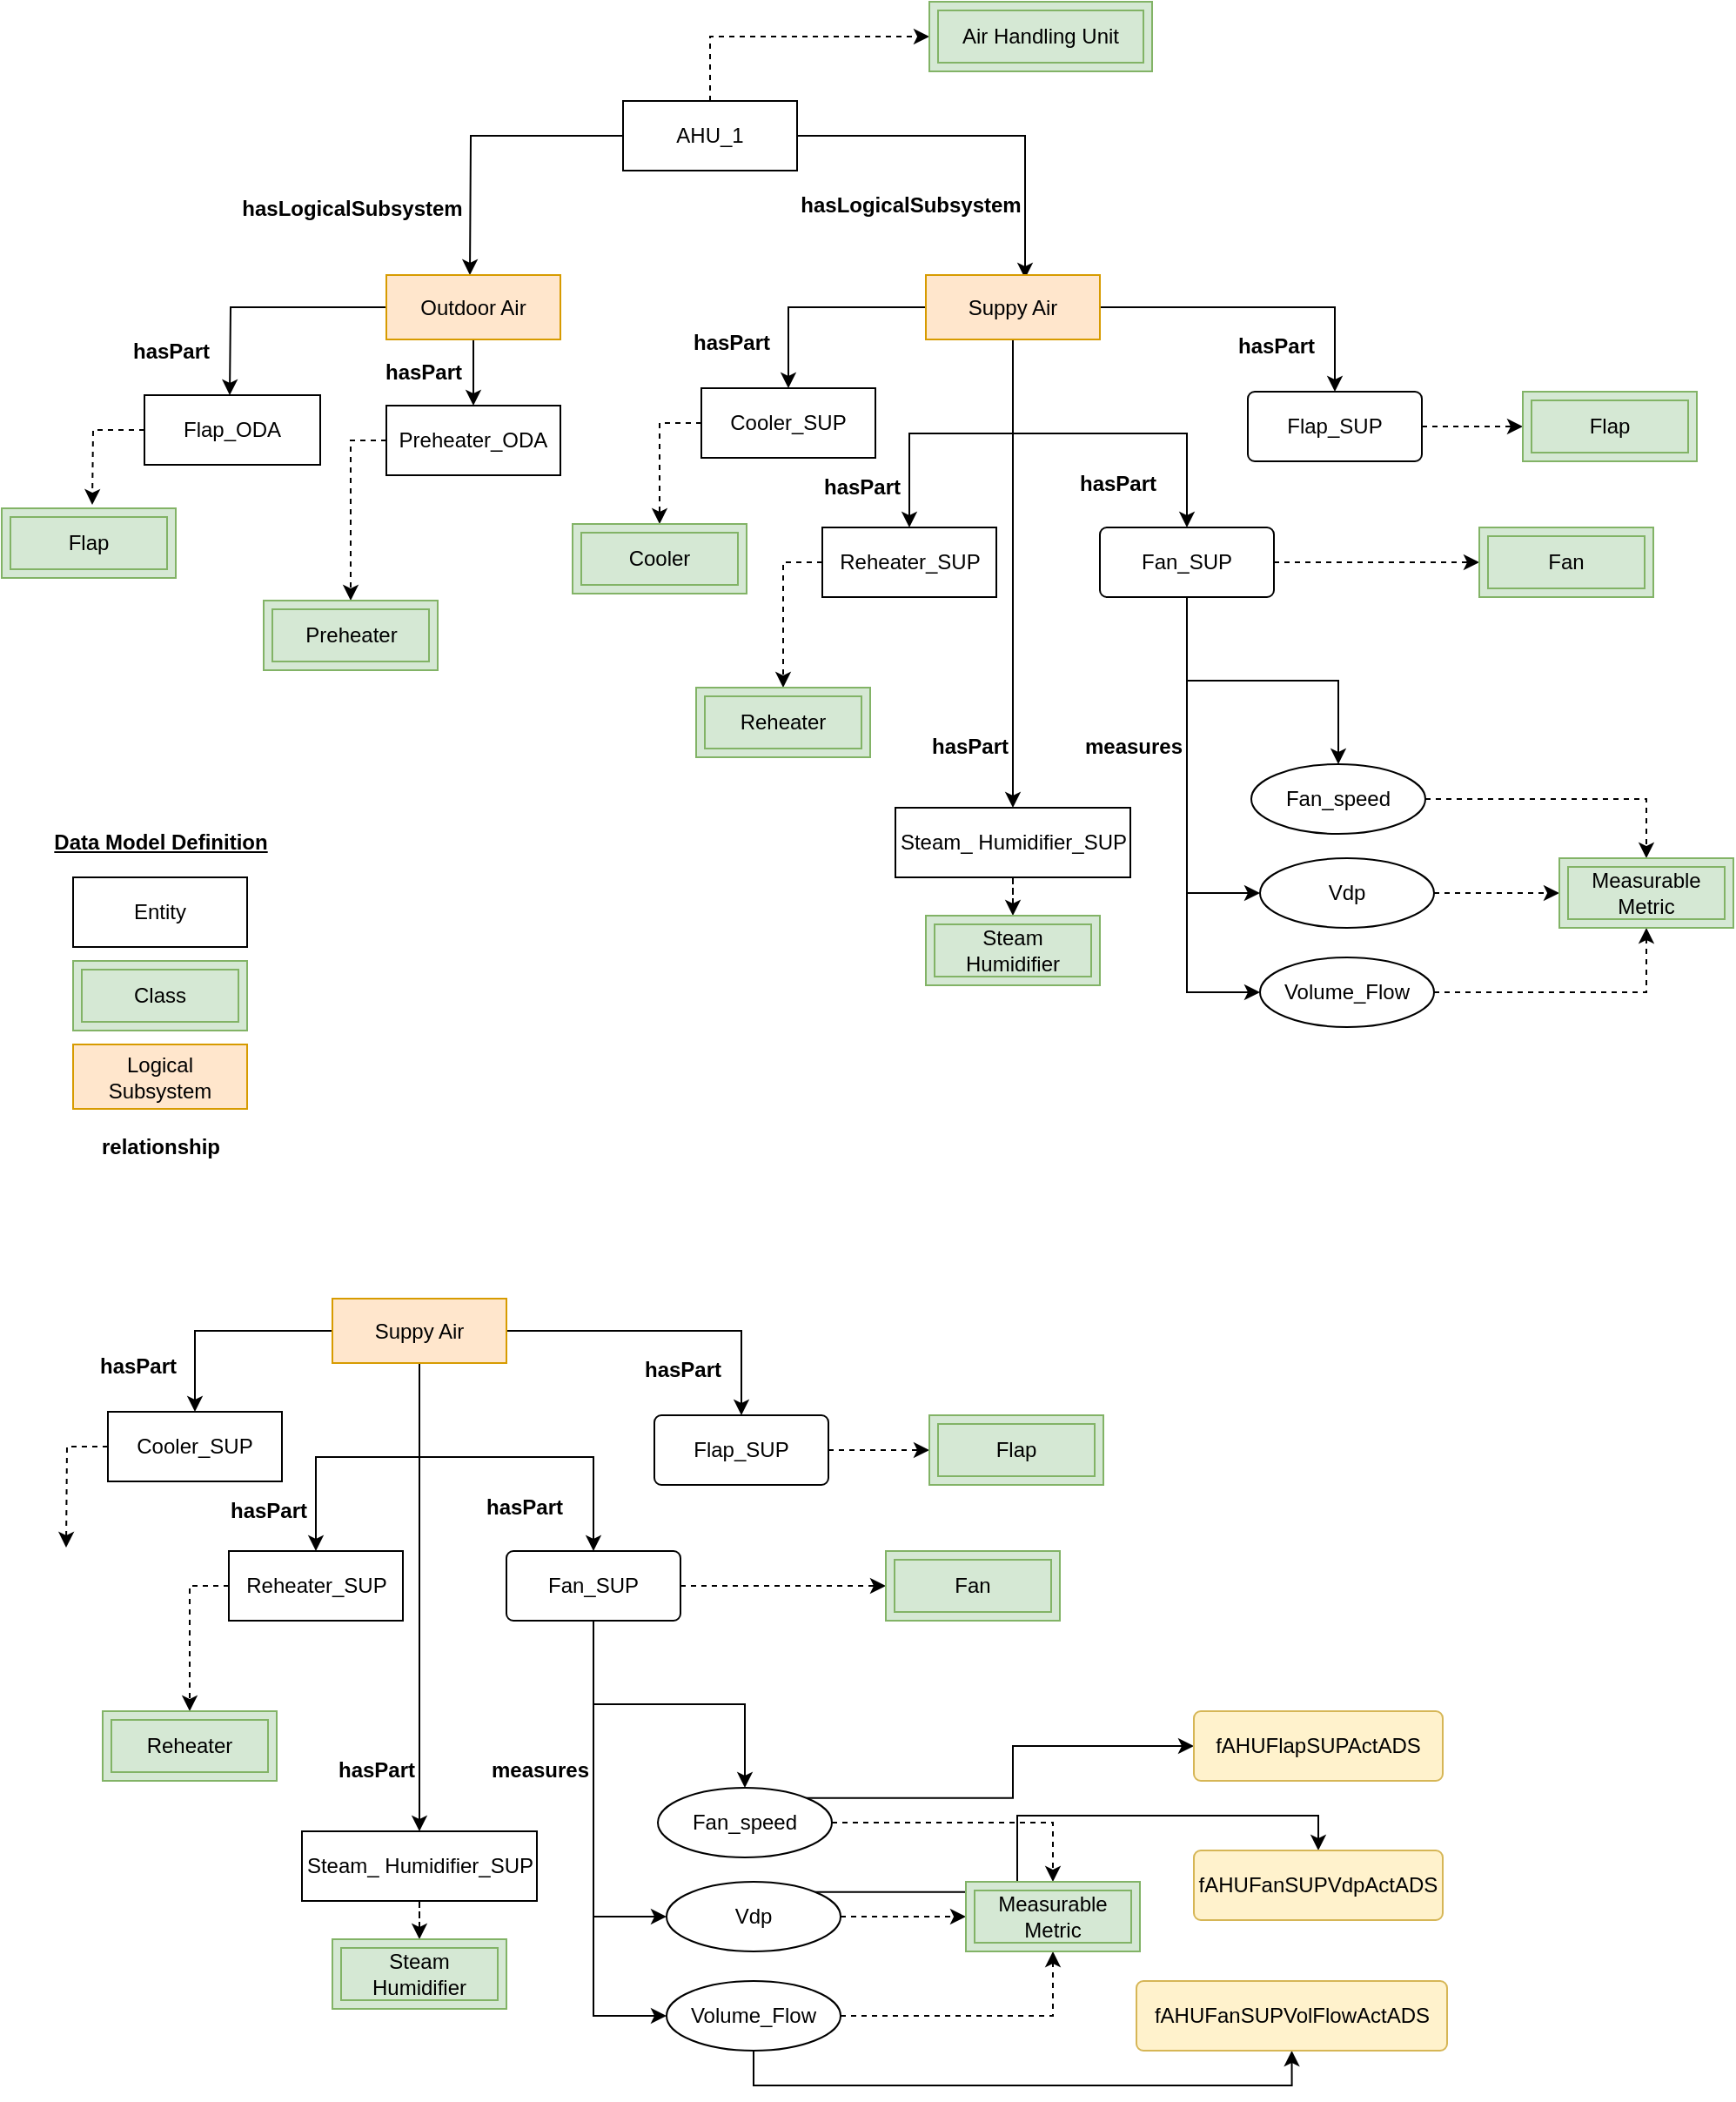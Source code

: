 <mxfile version="21.8.2" type="device">
  <diagram id="R2lEEEUBdFMjLlhIrx00" name="Page-1">
    <mxGraphModel dx="1362" dy="795" grid="0" gridSize="10" guides="1" tooltips="1" connect="1" arrows="1" fold="1" page="1" pageScale="1" pageWidth="850" pageHeight="1100" math="0" shadow="0" extFonts="Permanent Marker^https://fonts.googleapis.com/css?family=Permanent+Marker">
      <root>
        <mxCell id="0" />
        <mxCell id="1" parent="0" />
        <mxCell id="O1JRwv6chI0P2apyFOL--3" style="edgeStyle=orthogonalEdgeStyle;rounded=0;orthogonalLoop=1;jettySize=auto;html=1;" edge="1" parent="1" source="O1JRwv6chI0P2apyFOL--2">
          <mxGeometry relative="1" as="geometry">
            <mxPoint x="307" y="324" as="targetPoint" />
          </mxGeometry>
        </mxCell>
        <mxCell id="O1JRwv6chI0P2apyFOL--17" style="edgeStyle=orthogonalEdgeStyle;rounded=0;orthogonalLoop=1;jettySize=auto;html=1;entryX=0.57;entryY=0.054;entryDx=0;entryDy=0;entryPerimeter=0;" edge="1" parent="1" source="O1JRwv6chI0P2apyFOL--2" target="O1JRwv6chI0P2apyFOL--18">
          <mxGeometry relative="1" as="geometry">
            <mxPoint x="628" y="316" as="targetPoint" />
          </mxGeometry>
        </mxCell>
        <mxCell id="O1JRwv6chI0P2apyFOL--40" style="edgeStyle=orthogonalEdgeStyle;rounded=0;orthogonalLoop=1;jettySize=auto;html=1;exitX=0.5;exitY=0;exitDx=0;exitDy=0;entryX=0;entryY=0.5;entryDx=0;entryDy=0;dashed=1;" edge="1" parent="1" source="O1JRwv6chI0P2apyFOL--2" target="O1JRwv6chI0P2apyFOL--5">
          <mxGeometry relative="1" as="geometry" />
        </mxCell>
        <mxCell id="O1JRwv6chI0P2apyFOL--2" value="AHU_1" style="whiteSpace=wrap;html=1;align=center;" vertex="1" parent="1">
          <mxGeometry x="395" y="224" width="100" height="40" as="geometry" />
        </mxCell>
        <mxCell id="O1JRwv6chI0P2apyFOL--5" value="Air Handling Unit" style="shape=ext;margin=3;double=1;whiteSpace=wrap;html=1;align=center;fillColor=#d5e8d4;strokeColor=#82b366;" vertex="1" parent="1">
          <mxGeometry x="571" y="167" width="128" height="40" as="geometry" />
        </mxCell>
        <mxCell id="O1JRwv6chI0P2apyFOL--7" value="&lt;div&gt;&lt;b&gt;hasLogicalSubsystem&lt;/b&gt;&lt;/div&gt;" style="text;html=1;align=center;verticalAlign=middle;resizable=0;points=[];autosize=1;strokeColor=none;fillColor=none;" vertex="1" parent="1">
          <mxGeometry x="167" y="273" width="144" height="26" as="geometry" />
        </mxCell>
        <mxCell id="O1JRwv6chI0P2apyFOL--9" style="edgeStyle=orthogonalEdgeStyle;rounded=0;orthogonalLoop=1;jettySize=auto;html=1;" edge="1" parent="1" source="O1JRwv6chI0P2apyFOL--8">
          <mxGeometry relative="1" as="geometry">
            <mxPoint x="169" y="393" as="targetPoint" />
          </mxGeometry>
        </mxCell>
        <mxCell id="O1JRwv6chI0P2apyFOL--13" style="edgeStyle=orthogonalEdgeStyle;rounded=0;orthogonalLoop=1;jettySize=auto;html=1;" edge="1" parent="1" source="O1JRwv6chI0P2apyFOL--8" target="O1JRwv6chI0P2apyFOL--14">
          <mxGeometry relative="1" as="geometry">
            <mxPoint x="309" y="389" as="targetPoint" />
          </mxGeometry>
        </mxCell>
        <mxCell id="O1JRwv6chI0P2apyFOL--8" value="Outdoor Air" style="whiteSpace=wrap;html=1;align=center;fillColor=#ffe6cc;strokeColor=#d79b00;" vertex="1" parent="1">
          <mxGeometry x="259" y="324" width="100" height="37" as="geometry" />
        </mxCell>
        <mxCell id="O1JRwv6chI0P2apyFOL--22" style="edgeStyle=orthogonalEdgeStyle;rounded=0;orthogonalLoop=1;jettySize=auto;html=1;dashed=1;" edge="1" parent="1" source="O1JRwv6chI0P2apyFOL--10">
          <mxGeometry relative="1" as="geometry">
            <mxPoint x="90" y="456" as="targetPoint" />
          </mxGeometry>
        </mxCell>
        <mxCell id="O1JRwv6chI0P2apyFOL--10" value="&lt;div&gt;Flap_ODA&lt;/div&gt;" style="whiteSpace=wrap;html=1;align=center;" vertex="1" parent="1">
          <mxGeometry x="120" y="393" width="101" height="40" as="geometry" />
        </mxCell>
        <mxCell id="O1JRwv6chI0P2apyFOL--39" style="edgeStyle=orthogonalEdgeStyle;rounded=0;orthogonalLoop=1;jettySize=auto;html=1;exitX=0;exitY=0.5;exitDx=0;exitDy=0;dashed=1;" edge="1" parent="1" source="O1JRwv6chI0P2apyFOL--14" target="O1JRwv6chI0P2apyFOL--34">
          <mxGeometry relative="1" as="geometry" />
        </mxCell>
        <mxCell id="O1JRwv6chI0P2apyFOL--14" value="Preheater_ODA" style="whiteSpace=wrap;html=1;align=center;" vertex="1" parent="1">
          <mxGeometry x="259" y="399" width="100" height="40" as="geometry" />
        </mxCell>
        <mxCell id="O1JRwv6chI0P2apyFOL--15" value="&lt;div&gt;&lt;b&gt;hasPart&lt;/b&gt;&lt;/div&gt;" style="text;html=1;align=center;verticalAlign=middle;resizable=0;points=[];autosize=1;strokeColor=none;fillColor=none;" vertex="1" parent="1">
          <mxGeometry x="104" y="355" width="62" height="26" as="geometry" />
        </mxCell>
        <mxCell id="O1JRwv6chI0P2apyFOL--16" value="&lt;div&gt;&lt;b&gt;hasPart&lt;/b&gt;&lt;/div&gt;" style="text;html=1;align=center;verticalAlign=middle;resizable=0;points=[];autosize=1;strokeColor=none;fillColor=none;" vertex="1" parent="1">
          <mxGeometry x="249" y="367" width="62" height="26" as="geometry" />
        </mxCell>
        <mxCell id="O1JRwv6chI0P2apyFOL--24" style="edgeStyle=orthogonalEdgeStyle;rounded=0;orthogonalLoop=1;jettySize=auto;html=1;" edge="1" parent="1" source="O1JRwv6chI0P2apyFOL--18" target="O1JRwv6chI0P2apyFOL--25">
          <mxGeometry relative="1" as="geometry">
            <mxPoint x="493" y="384" as="targetPoint" />
          </mxGeometry>
        </mxCell>
        <mxCell id="O1JRwv6chI0P2apyFOL--26" style="edgeStyle=orthogonalEdgeStyle;rounded=0;orthogonalLoop=1;jettySize=auto;html=1;" edge="1" parent="1" source="O1JRwv6chI0P2apyFOL--18" target="O1JRwv6chI0P2apyFOL--27">
          <mxGeometry relative="1" as="geometry">
            <mxPoint x="571" y="440" as="targetPoint" />
          </mxGeometry>
        </mxCell>
        <mxCell id="O1JRwv6chI0P2apyFOL--28" style="edgeStyle=orthogonalEdgeStyle;rounded=0;orthogonalLoop=1;jettySize=auto;html=1;" edge="1" parent="1" source="O1JRwv6chI0P2apyFOL--18" target="O1JRwv6chI0P2apyFOL--29">
          <mxGeometry relative="1" as="geometry">
            <mxPoint x="701" y="420" as="targetPoint" />
          </mxGeometry>
        </mxCell>
        <mxCell id="O1JRwv6chI0P2apyFOL--30" style="edgeStyle=orthogonalEdgeStyle;rounded=0;orthogonalLoop=1;jettySize=auto;html=1;" edge="1" parent="1" source="O1JRwv6chI0P2apyFOL--18" target="O1JRwv6chI0P2apyFOL--31">
          <mxGeometry relative="1" as="geometry">
            <mxPoint x="782" y="485" as="targetPoint" />
          </mxGeometry>
        </mxCell>
        <mxCell id="O1JRwv6chI0P2apyFOL--45" style="edgeStyle=orthogonalEdgeStyle;rounded=0;orthogonalLoop=1;jettySize=auto;html=1;" edge="1" parent="1" source="O1JRwv6chI0P2apyFOL--18" target="O1JRwv6chI0P2apyFOL--46">
          <mxGeometry relative="1" as="geometry">
            <mxPoint x="619" y="607" as="targetPoint" />
          </mxGeometry>
        </mxCell>
        <mxCell id="O1JRwv6chI0P2apyFOL--18" value="Suppy Air" style="whiteSpace=wrap;html=1;align=center;fillColor=#ffe6cc;strokeColor=#d79b00;" vertex="1" parent="1">
          <mxGeometry x="569" y="324" width="100" height="37" as="geometry" />
        </mxCell>
        <mxCell id="O1JRwv6chI0P2apyFOL--19" value="&lt;div&gt;&lt;b&gt;hasLogicalSubsystem&lt;/b&gt;&lt;/div&gt;" style="text;html=1;align=center;verticalAlign=middle;resizable=0;points=[];autosize=1;strokeColor=none;fillColor=none;" vertex="1" parent="1">
          <mxGeometry x="488" y="271" width="144" height="26" as="geometry" />
        </mxCell>
        <mxCell id="O1JRwv6chI0P2apyFOL--21" value="Flap" style="shape=ext;margin=3;double=1;whiteSpace=wrap;html=1;align=center;fillColor=#d5e8d4;strokeColor=#82b366;" vertex="1" parent="1">
          <mxGeometry x="38" y="458" width="100" height="40" as="geometry" />
        </mxCell>
        <mxCell id="O1JRwv6chI0P2apyFOL--48" style="edgeStyle=orthogonalEdgeStyle;rounded=0;orthogonalLoop=1;jettySize=auto;html=1;exitX=0;exitY=0.5;exitDx=0;exitDy=0;entryX=0.5;entryY=0;entryDx=0;entryDy=0;dashed=1;" edge="1" parent="1" source="O1JRwv6chI0P2apyFOL--25" target="O1JRwv6chI0P2apyFOL--47">
          <mxGeometry relative="1" as="geometry" />
        </mxCell>
        <mxCell id="O1JRwv6chI0P2apyFOL--25" value="Cooler_SUP" style="whiteSpace=wrap;html=1;align=center;" vertex="1" parent="1">
          <mxGeometry x="440" y="389" width="100" height="40" as="geometry" />
        </mxCell>
        <mxCell id="O1JRwv6chI0P2apyFOL--51" style="edgeStyle=orthogonalEdgeStyle;rounded=0;orthogonalLoop=1;jettySize=auto;html=1;exitX=0;exitY=0.5;exitDx=0;exitDy=0;entryX=0.5;entryY=0;entryDx=0;entryDy=0;dashed=1;" edge="1" parent="1" source="O1JRwv6chI0P2apyFOL--27" target="O1JRwv6chI0P2apyFOL--49">
          <mxGeometry relative="1" as="geometry" />
        </mxCell>
        <mxCell id="O1JRwv6chI0P2apyFOL--27" value="&lt;div&gt;Reheater_SUP&lt;/div&gt;" style="whiteSpace=wrap;html=1;align=center;" vertex="1" parent="1">
          <mxGeometry x="509.5" y="469" width="100" height="40" as="geometry" />
        </mxCell>
        <mxCell id="O1JRwv6chI0P2apyFOL--59" style="edgeStyle=orthogonalEdgeStyle;rounded=0;orthogonalLoop=1;jettySize=auto;html=1;" edge="1" parent="1" source="O1JRwv6chI0P2apyFOL--29" target="O1JRwv6chI0P2apyFOL--60">
          <mxGeometry relative="1" as="geometry">
            <mxPoint x="760" y="668" as="targetPoint" />
          </mxGeometry>
        </mxCell>
        <mxCell id="O1JRwv6chI0P2apyFOL--64" style="edgeStyle=orthogonalEdgeStyle;rounded=0;orthogonalLoop=1;jettySize=auto;html=1;entryX=0;entryY=0.5;entryDx=0;entryDy=0;" edge="1" parent="1" source="O1JRwv6chI0P2apyFOL--29" target="O1JRwv6chI0P2apyFOL--63">
          <mxGeometry relative="1" as="geometry" />
        </mxCell>
        <mxCell id="O1JRwv6chI0P2apyFOL--66" style="edgeStyle=orthogonalEdgeStyle;rounded=0;orthogonalLoop=1;jettySize=auto;html=1;entryX=0;entryY=0.5;entryDx=0;entryDy=0;" edge="1" parent="1" source="O1JRwv6chI0P2apyFOL--29" target="O1JRwv6chI0P2apyFOL--65">
          <mxGeometry relative="1" as="geometry" />
        </mxCell>
        <mxCell id="O1JRwv6chI0P2apyFOL--76" style="edgeStyle=orthogonalEdgeStyle;rounded=0;orthogonalLoop=1;jettySize=auto;html=1;exitX=1;exitY=0.5;exitDx=0;exitDy=0;entryX=0;entryY=0.5;entryDx=0;entryDy=0;dashed=1;" edge="1" parent="1" source="O1JRwv6chI0P2apyFOL--29" target="O1JRwv6chI0P2apyFOL--54">
          <mxGeometry relative="1" as="geometry" />
        </mxCell>
        <mxCell id="O1JRwv6chI0P2apyFOL--29" value="&lt;div&gt;Fan_SUP&lt;/div&gt;" style="rounded=1;arcSize=10;whiteSpace=wrap;html=1;align=center;" vertex="1" parent="1">
          <mxGeometry x="669" y="469" width="100" height="40" as="geometry" />
        </mxCell>
        <mxCell id="O1JRwv6chI0P2apyFOL--75" style="edgeStyle=orthogonalEdgeStyle;rounded=0;orthogonalLoop=1;jettySize=auto;html=1;exitX=1;exitY=0.5;exitDx=0;exitDy=0;entryX=0;entryY=0.5;entryDx=0;entryDy=0;dashed=1;" edge="1" parent="1" source="O1JRwv6chI0P2apyFOL--31" target="O1JRwv6chI0P2apyFOL--52">
          <mxGeometry relative="1" as="geometry" />
        </mxCell>
        <mxCell id="O1JRwv6chI0P2apyFOL--31" value="Flap_SUP" style="rounded=1;arcSize=10;whiteSpace=wrap;html=1;align=center;" vertex="1" parent="1">
          <mxGeometry x="754" y="391" width="100" height="40" as="geometry" />
        </mxCell>
        <mxCell id="O1JRwv6chI0P2apyFOL--34" value="Preheater" style="shape=ext;margin=3;double=1;whiteSpace=wrap;html=1;align=center;fillColor=#d5e8d4;strokeColor=#82b366;" vertex="1" parent="1">
          <mxGeometry x="188.5" y="511" width="100" height="40" as="geometry" />
        </mxCell>
        <mxCell id="O1JRwv6chI0P2apyFOL--41" value="&lt;div&gt;&lt;b&gt;hasPart&lt;/b&gt;&lt;/div&gt;" style="text;html=1;align=center;verticalAlign=middle;resizable=0;points=[];autosize=1;strokeColor=none;fillColor=none;" vertex="1" parent="1">
          <mxGeometry x="426" y="350" width="62" height="26" as="geometry" />
        </mxCell>
        <mxCell id="O1JRwv6chI0P2apyFOL--42" value="&lt;div&gt;&lt;b&gt;hasPart&lt;/b&gt;&lt;/div&gt;" style="text;html=1;align=center;verticalAlign=middle;resizable=0;points=[];autosize=1;strokeColor=none;fillColor=none;" vertex="1" parent="1">
          <mxGeometry x="501" y="433" width="62" height="26" as="geometry" />
        </mxCell>
        <mxCell id="O1JRwv6chI0P2apyFOL--43" value="&lt;div&gt;&lt;b&gt;hasPart&lt;/b&gt;&lt;/div&gt;" style="text;html=1;align=center;verticalAlign=middle;resizable=0;points=[];autosize=1;strokeColor=none;fillColor=none;" vertex="1" parent="1">
          <mxGeometry x="648" y="431" width="62" height="26" as="geometry" />
        </mxCell>
        <mxCell id="O1JRwv6chI0P2apyFOL--44" value="&lt;div&gt;&lt;b&gt;hasPart&lt;/b&gt;&lt;/div&gt;" style="text;html=1;align=center;verticalAlign=middle;resizable=0;points=[];autosize=1;strokeColor=none;fillColor=none;" vertex="1" parent="1">
          <mxGeometry x="739" y="352" width="62" height="26" as="geometry" />
        </mxCell>
        <mxCell id="O1JRwv6chI0P2apyFOL--57" style="edgeStyle=orthogonalEdgeStyle;rounded=0;orthogonalLoop=1;jettySize=auto;html=1;exitX=0.5;exitY=1;exitDx=0;exitDy=0;dashed=1;" edge="1" parent="1" source="O1JRwv6chI0P2apyFOL--46" target="O1JRwv6chI0P2apyFOL--56">
          <mxGeometry relative="1" as="geometry" />
        </mxCell>
        <mxCell id="O1JRwv6chI0P2apyFOL--46" value="Steam_ Humidifier_SUP" style="whiteSpace=wrap;html=1;align=center;" vertex="1" parent="1">
          <mxGeometry x="551.5" y="630" width="135" height="40" as="geometry" />
        </mxCell>
        <mxCell id="O1JRwv6chI0P2apyFOL--47" value="&lt;div&gt;Cooler&lt;/div&gt;" style="shape=ext;margin=3;double=1;whiteSpace=wrap;html=1;align=center;fillColor=#d5e8d4;strokeColor=#82b366;" vertex="1" parent="1">
          <mxGeometry x="366" y="467" width="100" height="40" as="geometry" />
        </mxCell>
        <mxCell id="O1JRwv6chI0P2apyFOL--49" value="&lt;div&gt;Reheater&lt;/div&gt;" style="shape=ext;margin=3;double=1;whiteSpace=wrap;html=1;align=center;fillColor=#d5e8d4;strokeColor=#82b366;" vertex="1" parent="1">
          <mxGeometry x="437" y="561" width="100" height="40" as="geometry" />
        </mxCell>
        <mxCell id="O1JRwv6chI0P2apyFOL--52" value="Flap" style="shape=ext;margin=3;double=1;whiteSpace=wrap;html=1;align=center;fillColor=#d5e8d4;strokeColor=#82b366;" vertex="1" parent="1">
          <mxGeometry x="912" y="391" width="100" height="40" as="geometry" />
        </mxCell>
        <mxCell id="O1JRwv6chI0P2apyFOL--54" value="Fan" style="shape=ext;margin=3;double=1;whiteSpace=wrap;html=1;align=center;fillColor=#d5e8d4;strokeColor=#82b366;" vertex="1" parent="1">
          <mxGeometry x="887" y="469" width="100" height="40" as="geometry" />
        </mxCell>
        <mxCell id="O1JRwv6chI0P2apyFOL--56" value="Steam Humidifier" style="shape=ext;margin=3;double=1;whiteSpace=wrap;html=1;align=center;fillColor=#d5e8d4;strokeColor=#82b366;" vertex="1" parent="1">
          <mxGeometry x="569" y="692" width="100" height="40" as="geometry" />
        </mxCell>
        <mxCell id="O1JRwv6chI0P2apyFOL--58" value="&lt;div&gt;&lt;b&gt;hasPart&lt;/b&gt;&lt;/div&gt;" style="text;html=1;align=center;verticalAlign=middle;resizable=0;points=[];autosize=1;strokeColor=none;fillColor=none;" vertex="1" parent="1">
          <mxGeometry x="563" y="582" width="62" height="26" as="geometry" />
        </mxCell>
        <mxCell id="O1JRwv6chI0P2apyFOL--69" style="edgeStyle=orthogonalEdgeStyle;rounded=0;orthogonalLoop=1;jettySize=auto;html=1;exitX=1;exitY=0.5;exitDx=0;exitDy=0;entryX=0.5;entryY=0;entryDx=0;entryDy=0;dashed=1;" edge="1" parent="1" source="O1JRwv6chI0P2apyFOL--60" target="O1JRwv6chI0P2apyFOL--67">
          <mxGeometry relative="1" as="geometry" />
        </mxCell>
        <mxCell id="O1JRwv6chI0P2apyFOL--60" value="&lt;div&gt;Fan_speed&lt;/div&gt;" style="ellipse;whiteSpace=wrap;html=1;align=center;" vertex="1" parent="1">
          <mxGeometry x="756" y="605" width="100" height="40" as="geometry" />
        </mxCell>
        <mxCell id="O1JRwv6chI0P2apyFOL--73" style="edgeStyle=orthogonalEdgeStyle;rounded=0;orthogonalLoop=1;jettySize=auto;html=1;entryX=0;entryY=0.5;entryDx=0;entryDy=0;dashed=1;" edge="1" parent="1" source="O1JRwv6chI0P2apyFOL--63" target="O1JRwv6chI0P2apyFOL--67">
          <mxGeometry relative="1" as="geometry" />
        </mxCell>
        <mxCell id="O1JRwv6chI0P2apyFOL--63" value="Vdp" style="ellipse;whiteSpace=wrap;html=1;align=center;" vertex="1" parent="1">
          <mxGeometry x="761" y="659" width="100" height="40" as="geometry" />
        </mxCell>
        <mxCell id="O1JRwv6chI0P2apyFOL--71" style="edgeStyle=orthogonalEdgeStyle;rounded=0;orthogonalLoop=1;jettySize=auto;html=1;exitX=1;exitY=0.5;exitDx=0;exitDy=0;entryX=0.5;entryY=1;entryDx=0;entryDy=0;dashed=1;" edge="1" parent="1" source="O1JRwv6chI0P2apyFOL--65" target="O1JRwv6chI0P2apyFOL--67">
          <mxGeometry relative="1" as="geometry" />
        </mxCell>
        <mxCell id="O1JRwv6chI0P2apyFOL--65" value="Volume_Flow" style="ellipse;whiteSpace=wrap;html=1;align=center;" vertex="1" parent="1">
          <mxGeometry x="761" y="716" width="100" height="40" as="geometry" />
        </mxCell>
        <mxCell id="O1JRwv6chI0P2apyFOL--67" value="Measurable Metric" style="shape=ext;margin=3;double=1;whiteSpace=wrap;html=1;align=center;fillColor=#d5e8d4;strokeColor=#82b366;" vertex="1" parent="1">
          <mxGeometry x="933" y="659" width="100" height="40" as="geometry" />
        </mxCell>
        <mxCell id="O1JRwv6chI0P2apyFOL--74" value="&lt;b&gt;measures&lt;/b&gt;" style="text;html=1;align=center;verticalAlign=middle;resizable=0;points=[];autosize=1;strokeColor=none;fillColor=none;" vertex="1" parent="1">
          <mxGeometry x="651" y="582" width="74" height="26" as="geometry" />
        </mxCell>
        <mxCell id="O1JRwv6chI0P2apyFOL--77" value="Entity" style="whiteSpace=wrap;html=1;align=center;" vertex="1" parent="1">
          <mxGeometry x="79" y="670" width="100" height="40" as="geometry" />
        </mxCell>
        <mxCell id="O1JRwv6chI0P2apyFOL--78" value="Class" style="shape=ext;margin=3;double=1;whiteSpace=wrap;html=1;align=center;fillColor=#d5e8d4;strokeColor=#82b366;" vertex="1" parent="1">
          <mxGeometry x="79" y="718" width="100" height="40" as="geometry" />
        </mxCell>
        <mxCell id="O1JRwv6chI0P2apyFOL--79" value="Logical Subsystem" style="whiteSpace=wrap;html=1;align=center;fillColor=#ffe6cc;strokeColor=#d79b00;" vertex="1" parent="1">
          <mxGeometry x="79" y="766" width="100" height="37" as="geometry" />
        </mxCell>
        <mxCell id="O1JRwv6chI0P2apyFOL--81" value="&lt;b&gt;relationship&lt;/b&gt;" style="text;html=1;align=center;verticalAlign=middle;resizable=0;points=[];autosize=1;strokeColor=none;fillColor=none;" vertex="1" parent="1">
          <mxGeometry x="86" y="812" width="86" height="26" as="geometry" />
        </mxCell>
        <mxCell id="O1JRwv6chI0P2apyFOL--82" value="&lt;b&gt;&lt;u&gt;Data Model Definition&lt;/u&gt;&lt;br&gt;&lt;/b&gt;" style="text;html=1;align=center;verticalAlign=middle;resizable=0;points=[];autosize=1;strokeColor=none;fillColor=none;" vertex="1" parent="1">
          <mxGeometry x="58.5" y="637" width="141" height="26" as="geometry" />
        </mxCell>
        <mxCell id="O1JRwv6chI0P2apyFOL--83" style="edgeStyle=orthogonalEdgeStyle;rounded=0;orthogonalLoop=1;jettySize=auto;html=1;" edge="1" source="O1JRwv6chI0P2apyFOL--88" target="O1JRwv6chI0P2apyFOL--90" parent="1">
          <mxGeometry relative="1" as="geometry">
            <mxPoint x="152" y="972" as="targetPoint" />
          </mxGeometry>
        </mxCell>
        <mxCell id="O1JRwv6chI0P2apyFOL--84" style="edgeStyle=orthogonalEdgeStyle;rounded=0;orthogonalLoop=1;jettySize=auto;html=1;" edge="1" source="O1JRwv6chI0P2apyFOL--88" target="O1JRwv6chI0P2apyFOL--92" parent="1">
          <mxGeometry relative="1" as="geometry">
            <mxPoint x="230" y="1028" as="targetPoint" />
          </mxGeometry>
        </mxCell>
        <mxCell id="O1JRwv6chI0P2apyFOL--85" style="edgeStyle=orthogonalEdgeStyle;rounded=0;orthogonalLoop=1;jettySize=auto;html=1;" edge="1" source="O1JRwv6chI0P2apyFOL--88" target="O1JRwv6chI0P2apyFOL--97" parent="1">
          <mxGeometry relative="1" as="geometry">
            <mxPoint x="360" y="1008" as="targetPoint" />
          </mxGeometry>
        </mxCell>
        <mxCell id="O1JRwv6chI0P2apyFOL--86" style="edgeStyle=orthogonalEdgeStyle;rounded=0;orthogonalLoop=1;jettySize=auto;html=1;" edge="1" source="O1JRwv6chI0P2apyFOL--88" target="O1JRwv6chI0P2apyFOL--99" parent="1">
          <mxGeometry relative="1" as="geometry">
            <mxPoint x="441" y="1073" as="targetPoint" />
          </mxGeometry>
        </mxCell>
        <mxCell id="O1JRwv6chI0P2apyFOL--87" style="edgeStyle=orthogonalEdgeStyle;rounded=0;orthogonalLoop=1;jettySize=auto;html=1;" edge="1" source="O1JRwv6chI0P2apyFOL--88" target="O1JRwv6chI0P2apyFOL--105" parent="1">
          <mxGeometry relative="1" as="geometry">
            <mxPoint x="278" y="1195" as="targetPoint" />
          </mxGeometry>
        </mxCell>
        <mxCell id="O1JRwv6chI0P2apyFOL--88" value="Suppy Air" style="whiteSpace=wrap;html=1;align=center;fillColor=#ffe6cc;strokeColor=#d79b00;" vertex="1" parent="1">
          <mxGeometry x="228" y="912" width="100" height="37" as="geometry" />
        </mxCell>
        <mxCell id="O1JRwv6chI0P2apyFOL--89" style="edgeStyle=orthogonalEdgeStyle;rounded=0;orthogonalLoop=1;jettySize=auto;html=1;exitX=0;exitY=0.5;exitDx=0;exitDy=0;entryX=0.5;entryY=0;entryDx=0;entryDy=0;dashed=1;" edge="1" source="O1JRwv6chI0P2apyFOL--90" parent="1">
          <mxGeometry relative="1" as="geometry">
            <mxPoint x="75" y="1055" as="targetPoint" />
          </mxGeometry>
        </mxCell>
        <mxCell id="O1JRwv6chI0P2apyFOL--90" value="Cooler_SUP" style="whiteSpace=wrap;html=1;align=center;" vertex="1" parent="1">
          <mxGeometry x="99" y="977" width="100" height="40" as="geometry" />
        </mxCell>
        <mxCell id="O1JRwv6chI0P2apyFOL--91" style="edgeStyle=orthogonalEdgeStyle;rounded=0;orthogonalLoop=1;jettySize=auto;html=1;exitX=0;exitY=0.5;exitDx=0;exitDy=0;entryX=0.5;entryY=0;entryDx=0;entryDy=0;dashed=1;" edge="1" source="O1JRwv6chI0P2apyFOL--92" target="O1JRwv6chI0P2apyFOL--106" parent="1">
          <mxGeometry relative="1" as="geometry" />
        </mxCell>
        <mxCell id="O1JRwv6chI0P2apyFOL--92" value="&lt;div&gt;Reheater_SUP&lt;/div&gt;" style="whiteSpace=wrap;html=1;align=center;" vertex="1" parent="1">
          <mxGeometry x="168.5" y="1057" width="100" height="40" as="geometry" />
        </mxCell>
        <mxCell id="O1JRwv6chI0P2apyFOL--93" style="edgeStyle=orthogonalEdgeStyle;rounded=0;orthogonalLoop=1;jettySize=auto;html=1;" edge="1" source="O1JRwv6chI0P2apyFOL--97" target="O1JRwv6chI0P2apyFOL--112" parent="1">
          <mxGeometry relative="1" as="geometry">
            <mxPoint x="419" y="1256" as="targetPoint" />
          </mxGeometry>
        </mxCell>
        <mxCell id="O1JRwv6chI0P2apyFOL--94" style="edgeStyle=orthogonalEdgeStyle;rounded=0;orthogonalLoop=1;jettySize=auto;html=1;entryX=0;entryY=0.5;entryDx=0;entryDy=0;" edge="1" source="O1JRwv6chI0P2apyFOL--97" target="O1JRwv6chI0P2apyFOL--114" parent="1">
          <mxGeometry relative="1" as="geometry" />
        </mxCell>
        <mxCell id="O1JRwv6chI0P2apyFOL--95" style="edgeStyle=orthogonalEdgeStyle;rounded=0;orthogonalLoop=1;jettySize=auto;html=1;entryX=0;entryY=0.5;entryDx=0;entryDy=0;" edge="1" source="O1JRwv6chI0P2apyFOL--97" target="O1JRwv6chI0P2apyFOL--116" parent="1">
          <mxGeometry relative="1" as="geometry" />
        </mxCell>
        <mxCell id="O1JRwv6chI0P2apyFOL--96" style="edgeStyle=orthogonalEdgeStyle;rounded=0;orthogonalLoop=1;jettySize=auto;html=1;exitX=1;exitY=0.5;exitDx=0;exitDy=0;entryX=0;entryY=0.5;entryDx=0;entryDy=0;dashed=1;" edge="1" source="O1JRwv6chI0P2apyFOL--97" target="O1JRwv6chI0P2apyFOL--108" parent="1">
          <mxGeometry relative="1" as="geometry" />
        </mxCell>
        <mxCell id="O1JRwv6chI0P2apyFOL--97" value="&lt;div&gt;Fan_SUP&lt;/div&gt;" style="rounded=1;arcSize=10;whiteSpace=wrap;html=1;align=center;" vertex="1" parent="1">
          <mxGeometry x="328" y="1057" width="100" height="40" as="geometry" />
        </mxCell>
        <mxCell id="O1JRwv6chI0P2apyFOL--98" style="edgeStyle=orthogonalEdgeStyle;rounded=0;orthogonalLoop=1;jettySize=auto;html=1;exitX=1;exitY=0.5;exitDx=0;exitDy=0;entryX=0;entryY=0.5;entryDx=0;entryDy=0;dashed=1;" edge="1" source="O1JRwv6chI0P2apyFOL--99" target="O1JRwv6chI0P2apyFOL--107" parent="1">
          <mxGeometry relative="1" as="geometry" />
        </mxCell>
        <mxCell id="O1JRwv6chI0P2apyFOL--99" value="Flap_SUP" style="rounded=1;arcSize=10;whiteSpace=wrap;html=1;align=center;" vertex="1" parent="1">
          <mxGeometry x="413" y="979" width="100" height="40" as="geometry" />
        </mxCell>
        <mxCell id="O1JRwv6chI0P2apyFOL--100" value="&lt;div&gt;&lt;b&gt;hasPart&lt;/b&gt;&lt;/div&gt;" style="text;html=1;align=center;verticalAlign=middle;resizable=0;points=[];autosize=1;strokeColor=none;fillColor=none;" vertex="1" parent="1">
          <mxGeometry x="85" y="938" width="62" height="26" as="geometry" />
        </mxCell>
        <mxCell id="O1JRwv6chI0P2apyFOL--101" value="&lt;div&gt;&lt;b&gt;hasPart&lt;/b&gt;&lt;/div&gt;" style="text;html=1;align=center;verticalAlign=middle;resizable=0;points=[];autosize=1;strokeColor=none;fillColor=none;" vertex="1" parent="1">
          <mxGeometry x="160" y="1021" width="62" height="26" as="geometry" />
        </mxCell>
        <mxCell id="O1JRwv6chI0P2apyFOL--102" value="&lt;div&gt;&lt;b&gt;hasPart&lt;/b&gt;&lt;/div&gt;" style="text;html=1;align=center;verticalAlign=middle;resizable=0;points=[];autosize=1;strokeColor=none;fillColor=none;" vertex="1" parent="1">
          <mxGeometry x="307" y="1019" width="62" height="26" as="geometry" />
        </mxCell>
        <mxCell id="O1JRwv6chI0P2apyFOL--103" value="&lt;div&gt;&lt;b&gt;hasPart&lt;/b&gt;&lt;/div&gt;" style="text;html=1;align=center;verticalAlign=middle;resizable=0;points=[];autosize=1;strokeColor=none;fillColor=none;" vertex="1" parent="1">
          <mxGeometry x="398" y="940" width="62" height="26" as="geometry" />
        </mxCell>
        <mxCell id="O1JRwv6chI0P2apyFOL--104" style="edgeStyle=orthogonalEdgeStyle;rounded=0;orthogonalLoop=1;jettySize=auto;html=1;exitX=0.5;exitY=1;exitDx=0;exitDy=0;dashed=1;" edge="1" source="O1JRwv6chI0P2apyFOL--105" target="O1JRwv6chI0P2apyFOL--109" parent="1">
          <mxGeometry relative="1" as="geometry" />
        </mxCell>
        <mxCell id="O1JRwv6chI0P2apyFOL--105" value="Steam_ Humidifier_SUP" style="whiteSpace=wrap;html=1;align=center;" vertex="1" parent="1">
          <mxGeometry x="210.5" y="1218" width="135" height="40" as="geometry" />
        </mxCell>
        <mxCell id="O1JRwv6chI0P2apyFOL--106" value="&lt;div&gt;Reheater&lt;/div&gt;" style="shape=ext;margin=3;double=1;whiteSpace=wrap;html=1;align=center;fillColor=#d5e8d4;strokeColor=#82b366;" vertex="1" parent="1">
          <mxGeometry x="96" y="1149" width="100" height="40" as="geometry" />
        </mxCell>
        <mxCell id="O1JRwv6chI0P2apyFOL--107" value="Flap" style="shape=ext;margin=3;double=1;whiteSpace=wrap;html=1;align=center;fillColor=#d5e8d4;strokeColor=#82b366;" vertex="1" parent="1">
          <mxGeometry x="571" y="979" width="100" height="40" as="geometry" />
        </mxCell>
        <mxCell id="O1JRwv6chI0P2apyFOL--108" value="Fan" style="shape=ext;margin=3;double=1;whiteSpace=wrap;html=1;align=center;fillColor=#d5e8d4;strokeColor=#82b366;" vertex="1" parent="1">
          <mxGeometry x="546" y="1057" width="100" height="40" as="geometry" />
        </mxCell>
        <mxCell id="O1JRwv6chI0P2apyFOL--109" value="Steam Humidifier" style="shape=ext;margin=3;double=1;whiteSpace=wrap;html=1;align=center;fillColor=#d5e8d4;strokeColor=#82b366;" vertex="1" parent="1">
          <mxGeometry x="228" y="1280" width="100" height="40" as="geometry" />
        </mxCell>
        <mxCell id="O1JRwv6chI0P2apyFOL--110" value="&lt;div&gt;&lt;b&gt;hasPart&lt;/b&gt;&lt;/div&gt;" style="text;html=1;align=center;verticalAlign=middle;resizable=0;points=[];autosize=1;strokeColor=none;fillColor=none;" vertex="1" parent="1">
          <mxGeometry x="222" y="1170" width="62" height="26" as="geometry" />
        </mxCell>
        <mxCell id="O1JRwv6chI0P2apyFOL--111" style="edgeStyle=orthogonalEdgeStyle;rounded=0;orthogonalLoop=1;jettySize=auto;html=1;exitX=1;exitY=0.5;exitDx=0;exitDy=0;entryX=0.5;entryY=0;entryDx=0;entryDy=0;dashed=1;" edge="1" source="O1JRwv6chI0P2apyFOL--112" target="O1JRwv6chI0P2apyFOL--117" parent="1">
          <mxGeometry relative="1" as="geometry" />
        </mxCell>
        <mxCell id="O1JRwv6chI0P2apyFOL--124" style="edgeStyle=orthogonalEdgeStyle;rounded=0;orthogonalLoop=1;jettySize=auto;html=1;exitX=1;exitY=0;exitDx=0;exitDy=0;entryX=0;entryY=0.5;entryDx=0;entryDy=0;" edge="1" parent="1" source="O1JRwv6chI0P2apyFOL--112" target="O1JRwv6chI0P2apyFOL--120">
          <mxGeometry relative="1" as="geometry" />
        </mxCell>
        <mxCell id="O1JRwv6chI0P2apyFOL--112" value="&lt;div&gt;Fan_speed&lt;/div&gt;" style="ellipse;whiteSpace=wrap;html=1;align=center;" vertex="1" parent="1">
          <mxGeometry x="415" y="1193" width="100" height="40" as="geometry" />
        </mxCell>
        <mxCell id="O1JRwv6chI0P2apyFOL--113" style="edgeStyle=orthogonalEdgeStyle;rounded=0;orthogonalLoop=1;jettySize=auto;html=1;entryX=0;entryY=0.5;entryDx=0;entryDy=0;dashed=1;" edge="1" source="O1JRwv6chI0P2apyFOL--114" target="O1JRwv6chI0P2apyFOL--117" parent="1">
          <mxGeometry relative="1" as="geometry" />
        </mxCell>
        <mxCell id="O1JRwv6chI0P2apyFOL--125" style="edgeStyle=orthogonalEdgeStyle;rounded=0;orthogonalLoop=1;jettySize=auto;html=1;exitX=1;exitY=0;exitDx=0;exitDy=0;entryX=0.5;entryY=0;entryDx=0;entryDy=0;" edge="1" parent="1" source="O1JRwv6chI0P2apyFOL--114" target="O1JRwv6chI0P2apyFOL--121">
          <mxGeometry relative="1" as="geometry" />
        </mxCell>
        <mxCell id="O1JRwv6chI0P2apyFOL--114" value="Vdp" style="ellipse;whiteSpace=wrap;html=1;align=center;" vertex="1" parent="1">
          <mxGeometry x="420" y="1247" width="100" height="40" as="geometry" />
        </mxCell>
        <mxCell id="O1JRwv6chI0P2apyFOL--115" style="edgeStyle=orthogonalEdgeStyle;rounded=0;orthogonalLoop=1;jettySize=auto;html=1;exitX=1;exitY=0.5;exitDx=0;exitDy=0;entryX=0.5;entryY=1;entryDx=0;entryDy=0;dashed=1;" edge="1" source="O1JRwv6chI0P2apyFOL--116" target="O1JRwv6chI0P2apyFOL--117" parent="1">
          <mxGeometry relative="1" as="geometry" />
        </mxCell>
        <mxCell id="O1JRwv6chI0P2apyFOL--126" style="edgeStyle=orthogonalEdgeStyle;rounded=0;orthogonalLoop=1;jettySize=auto;html=1;exitX=0.5;exitY=1;exitDx=0;exitDy=0;entryX=0.5;entryY=1;entryDx=0;entryDy=0;" edge="1" parent="1" source="O1JRwv6chI0P2apyFOL--116" target="O1JRwv6chI0P2apyFOL--123">
          <mxGeometry relative="1" as="geometry" />
        </mxCell>
        <mxCell id="O1JRwv6chI0P2apyFOL--116" value="Volume_Flow" style="ellipse;whiteSpace=wrap;html=1;align=center;" vertex="1" parent="1">
          <mxGeometry x="420" y="1304" width="100" height="40" as="geometry" />
        </mxCell>
        <mxCell id="O1JRwv6chI0P2apyFOL--117" value="Measurable Metric" style="shape=ext;margin=3;double=1;whiteSpace=wrap;html=1;align=center;fillColor=#d5e8d4;strokeColor=#82b366;" vertex="1" parent="1">
          <mxGeometry x="592" y="1247" width="100" height="40" as="geometry" />
        </mxCell>
        <mxCell id="O1JRwv6chI0P2apyFOL--118" value="&lt;b&gt;measures&lt;/b&gt;" style="text;html=1;align=center;verticalAlign=middle;resizable=0;points=[];autosize=1;strokeColor=none;fillColor=none;" vertex="1" parent="1">
          <mxGeometry x="310" y="1170" width="74" height="26" as="geometry" />
        </mxCell>
        <mxCell id="O1JRwv6chI0P2apyFOL--120" value="fAHUFlapSUPActADS " style="rounded=1;arcSize=10;whiteSpace=wrap;html=1;align=center;fillColor=#fff2cc;strokeColor=#d6b656;" vertex="1" parent="1">
          <mxGeometry x="723" y="1149" width="143" height="40" as="geometry" />
        </mxCell>
        <mxCell id="O1JRwv6chI0P2apyFOL--121" value="fAHUFanSUPVdpActADS" style="rounded=1;arcSize=10;whiteSpace=wrap;html=1;align=center;fillColor=#fff2cc;strokeColor=#d6b656;" vertex="1" parent="1">
          <mxGeometry x="723" y="1229" width="143" height="40" as="geometry" />
        </mxCell>
        <mxCell id="O1JRwv6chI0P2apyFOL--123" value="fAHUFanSUPVolFlowActADS" style="rounded=1;arcSize=10;whiteSpace=wrap;html=1;align=center;fillColor=#fff2cc;strokeColor=#d6b656;" vertex="1" parent="1">
          <mxGeometry x="690" y="1304" width="178.5" height="40" as="geometry" />
        </mxCell>
      </root>
    </mxGraphModel>
  </diagram>
</mxfile>
